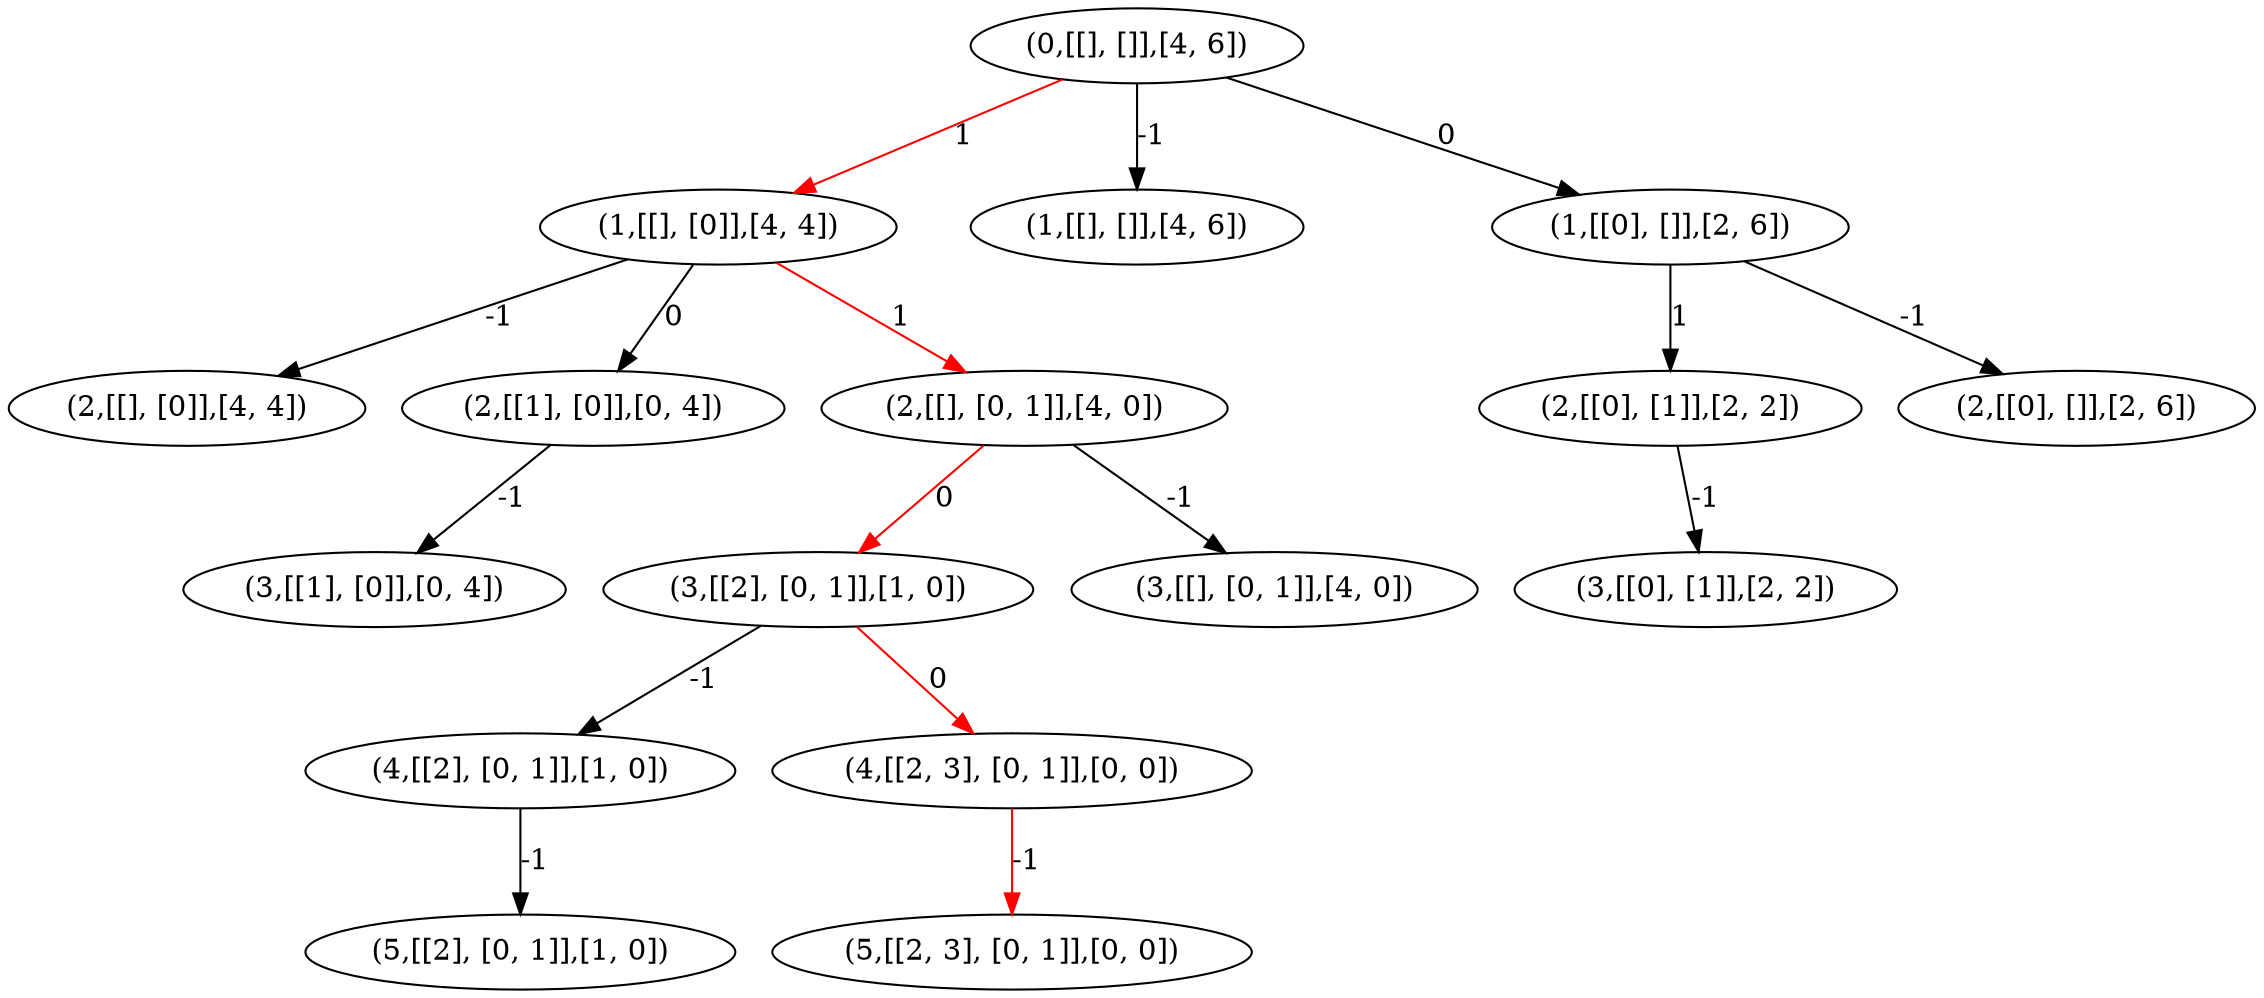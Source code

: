 strict digraph G {
  1 [ color="black" label="(1,[[], [0]],[4, 4])" ];
  2 [ color="black" label="(2,[[0], [1]],[2, 2])" ];
  3 [ color="black" label="(0,[[], []],[4, 6])" ];
  4 [ color="black" label="(2,[[], [0]],[4, 4])" ];
  5 [ color="black" label="(3,[[0], [1]],[2, 2])" ];
  6 [ color="black" label="(1,[[], []],[4, 6])" ];
  7 [ color="black" label="(3,[[2], [0, 1]],[1, 0])" ];
  8 [ color="black" label="(4,[[2], [0, 1]],[1, 0])" ];
  9 [ color="black" label="(1,[[0], []],[2, 6])" ];
  10 [ color="black" label="(5,[[2], [0, 1]],[1, 0])" ];
  11 [ color="black" label="(2,[[0], []],[2, 6])" ];
  12 [ color="black" label="(2,[[1], [0]],[0, 4])" ];
  13 [ color="black" label="(3,[[1], [0]],[0, 4])" ];
  14 [ color="black" label="(4,[[2, 3], [0, 1]],[0, 0])" ];
  15 [ color="black" label="(5,[[2, 3], [0, 1]],[0, 0])" ];
  16 [ color="black" label="(2,[[], [0, 1]],[4, 0])" ];
  17 [ color="black" label="(3,[[], [0, 1]],[4, 0])" ];
  3 -> 1 [ color="red" label="1" ];
  9 -> 2 [ label="1" ];
  1 -> 4 [ label="-1" ];
  2 -> 5 [ label="-1" ];
  3 -> 6 [ label="-1" ];
  16 -> 7 [ color="red" label="0" ];
  7 -> 8 [ label="-1" ];
  3 -> 9 [ label="0" ];
  8 -> 10 [ label="-1" ];
  9 -> 11 [ label="-1" ];
  1 -> 12 [ label="0" ];
  12 -> 13 [ label="-1" ];
  7 -> 14 [ color="red" label="0" ];
  14 -> 15 [ color="red" label="-1" ];
  1 -> 16 [ color="red" label="1" ];
  16 -> 17 [ label="-1" ];
}
